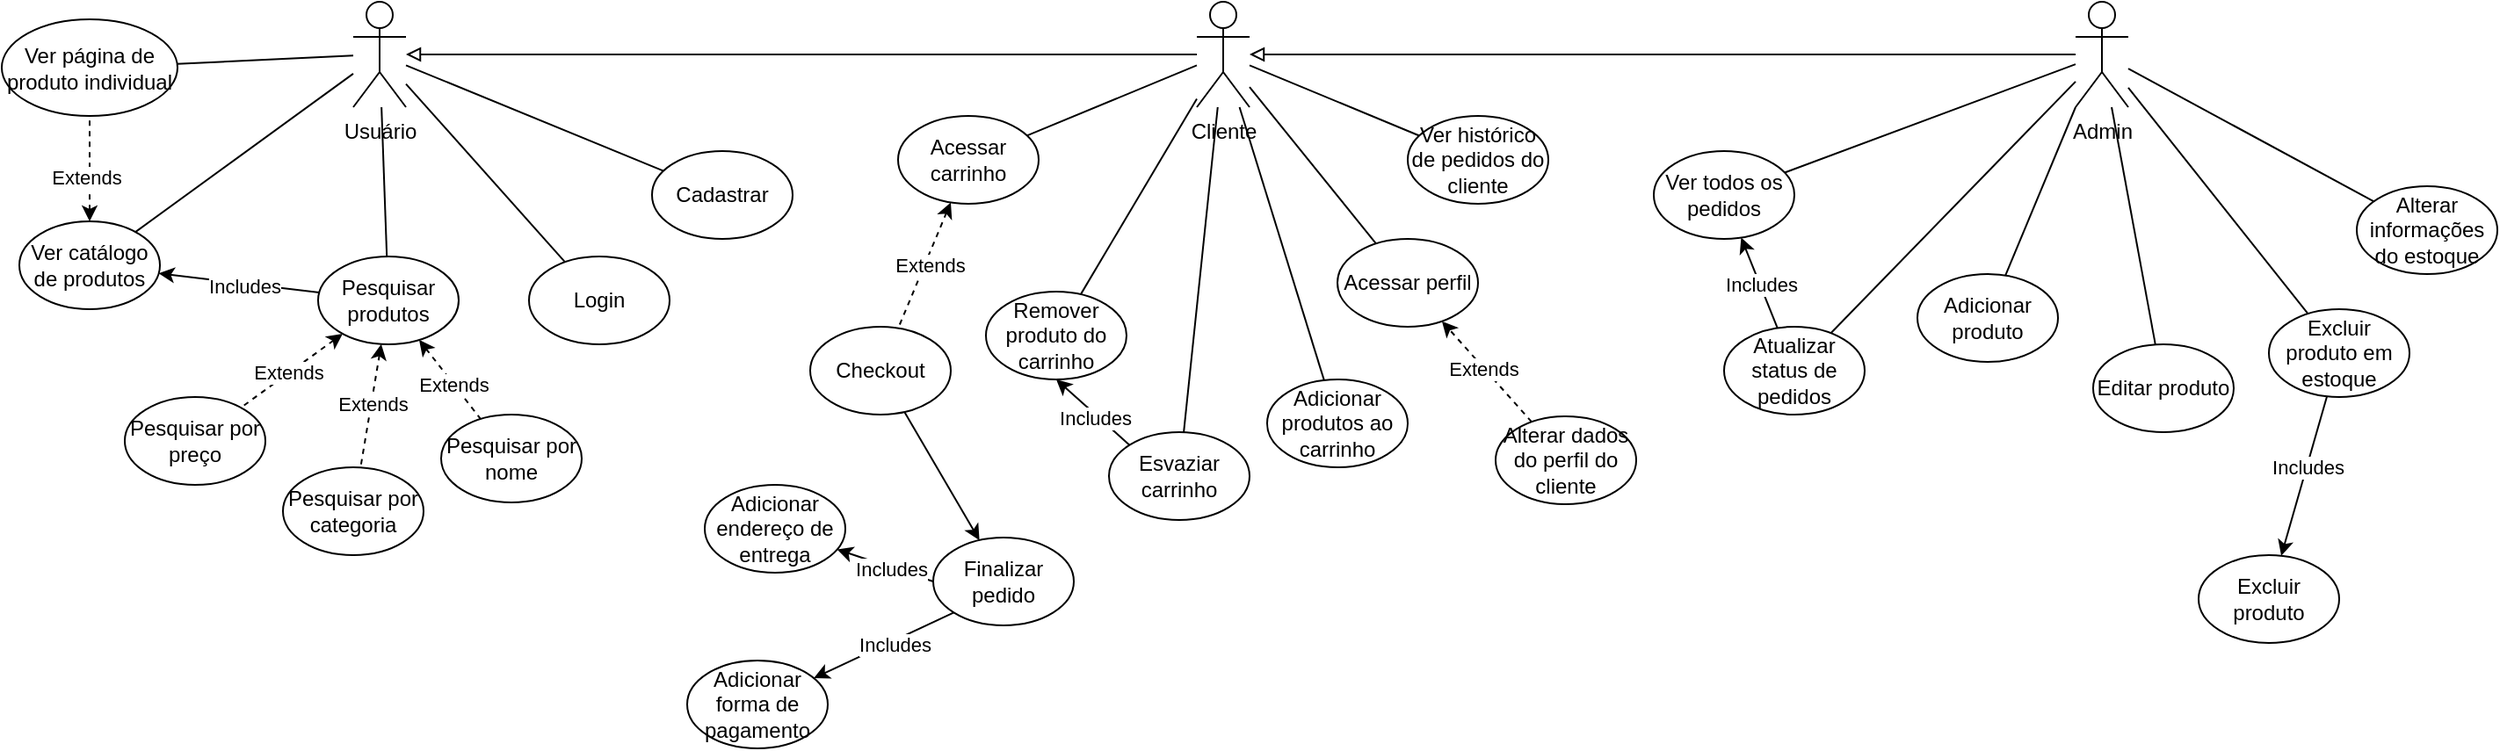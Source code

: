 <mxfile version="24.5.5" type="device">
  <diagram name="Página-1" id="Fe20O5Qa-KM9UbS3pKCC">
    <mxGraphModel dx="1247" dy="671" grid="1" gridSize="10" guides="1" tooltips="1" connect="1" arrows="1" fold="1" page="1" pageScale="1" pageWidth="1654" pageHeight="1169" math="0" shadow="0">
      <root>
        <mxCell id="0" />
        <mxCell id="1" parent="0" />
        <mxCell id="zzLdQb7FKJMLeM60pIrL-48" style="rounded=0;orthogonalLoop=1;jettySize=auto;html=1;exitX=0.5;exitY=0;exitDx=0;exitDy=0;entryX=0.5;entryY=1;entryDx=0;entryDy=0;endArrow=none;endFill=0;dashed=1;startArrow=classic;startFill=1;" edge="1" parent="1" source="7rpah2ByltG65LKHHttn-3" target="zzLdQb7FKJMLeM60pIrL-47">
          <mxGeometry relative="1" as="geometry" />
        </mxCell>
        <mxCell id="zzLdQb7FKJMLeM60pIrL-49" value="Extends" style="edgeLabel;html=1;align=center;verticalAlign=middle;resizable=0;points=[];" vertex="1" connectable="0" parent="zzLdQb7FKJMLeM60pIrL-48">
          <mxGeometry x="-0.168" y="2" relative="1" as="geometry">
            <mxPoint as="offset" />
          </mxGeometry>
        </mxCell>
        <mxCell id="7rpah2ByltG65LKHHttn-3" value="Ver catálogo de produtos" style="ellipse;whiteSpace=wrap;html=1;" parent="1" vertex="1">
          <mxGeometry x="60" y="230" width="80" height="50" as="geometry" />
        </mxCell>
        <mxCell id="7rpah2ByltG65LKHHttn-27" style="rounded=0;orthogonalLoop=1;jettySize=auto;html=1;dashed=1;startArrow=classic;startFill=1;endArrow=none;endFill=0;" parent="1" source="7rpah2ByltG65LKHHttn-5" target="7rpah2ByltG65LKHHttn-12" edge="1">
          <mxGeometry relative="1" as="geometry">
            <mxPoint x="300" y="100" as="targetPoint" />
          </mxGeometry>
        </mxCell>
        <mxCell id="7rpah2ByltG65LKHHttn-30" value="Extends" style="edgeLabel;html=1;align=center;verticalAlign=middle;resizable=0;points=[];" parent="7rpah2ByltG65LKHHttn-27" vertex="1" connectable="0">
          <mxGeometry x="-0.046" relative="1" as="geometry">
            <mxPoint as="offset" />
          </mxGeometry>
        </mxCell>
        <mxCell id="7rpah2ByltG65LKHHttn-28" style="rounded=0;orthogonalLoop=1;jettySize=auto;html=1;dashed=1;startArrow=classic;startFill=1;endArrow=none;endFill=0;" parent="1" source="7rpah2ByltG65LKHHttn-5" target="7rpah2ByltG65LKHHttn-13" edge="1">
          <mxGeometry relative="1" as="geometry" />
        </mxCell>
        <mxCell id="zzLdQb7FKJMLeM60pIrL-1" value="Extends" style="edgeLabel;html=1;align=center;verticalAlign=middle;resizable=0;points=[];" vertex="1" connectable="0" parent="7rpah2ByltG65LKHHttn-28">
          <mxGeometry x="0.109" relative="1" as="geometry">
            <mxPoint as="offset" />
          </mxGeometry>
        </mxCell>
        <mxCell id="7rpah2ByltG65LKHHttn-29" style="rounded=0;orthogonalLoop=1;jettySize=auto;html=1;dashed=1;startArrow=classic;startFill=1;endArrow=none;endFill=0;" parent="1" source="7rpah2ByltG65LKHHttn-5" target="7rpah2ByltG65LKHHttn-14" edge="1">
          <mxGeometry relative="1" as="geometry" />
        </mxCell>
        <mxCell id="zzLdQb7FKJMLeM60pIrL-2" value="Extends" style="edgeLabel;html=1;align=center;verticalAlign=middle;resizable=0;points=[];" vertex="1" connectable="0" parent="7rpah2ByltG65LKHHttn-29">
          <mxGeometry x="0.067" y="-1" relative="1" as="geometry">
            <mxPoint as="offset" />
          </mxGeometry>
        </mxCell>
        <mxCell id="zzLdQb7FKJMLeM60pIrL-3" style="rounded=0;orthogonalLoop=1;jettySize=auto;html=1;" edge="1" parent="1" source="7rpah2ByltG65LKHHttn-5" target="7rpah2ByltG65LKHHttn-3">
          <mxGeometry relative="1" as="geometry" />
        </mxCell>
        <mxCell id="zzLdQb7FKJMLeM60pIrL-4" value="Includes" style="edgeLabel;html=1;align=center;verticalAlign=middle;resizable=0;points=[];" vertex="1" connectable="0" parent="zzLdQb7FKJMLeM60pIrL-3">
          <mxGeometry x="-0.063" y="1" relative="1" as="geometry">
            <mxPoint as="offset" />
          </mxGeometry>
        </mxCell>
        <mxCell id="7rpah2ByltG65LKHHttn-5" value="Pesquisar produtos" style="ellipse;whiteSpace=wrap;html=1;" parent="1" vertex="1">
          <mxGeometry x="230" y="250" width="80" height="50" as="geometry" />
        </mxCell>
        <mxCell id="7rpah2ByltG65LKHHttn-6" value="Usuário" style="shape=umlActor;verticalLabelPosition=bottom;verticalAlign=top;html=1;outlineConnect=0;" parent="1" vertex="1">
          <mxGeometry x="250" y="105" width="30" height="60" as="geometry" />
        </mxCell>
        <mxCell id="7rpah2ByltG65LKHHttn-10" style="rounded=0;orthogonalLoop=1;jettySize=auto;html=1;endArrow=block;endFill=0;" parent="1" source="7rpah2ByltG65LKHHttn-7" target="7rpah2ByltG65LKHHttn-6" edge="1">
          <mxGeometry relative="1" as="geometry">
            <mxPoint x="225" y="220" as="targetPoint" />
          </mxGeometry>
        </mxCell>
        <mxCell id="7rpah2ByltG65LKHHttn-7" value="Cliente" style="shape=umlActor;verticalLabelPosition=bottom;verticalAlign=top;html=1;outlineConnect=0;" parent="1" vertex="1">
          <mxGeometry x="730" y="105" width="30" height="60" as="geometry" />
        </mxCell>
        <mxCell id="7rpah2ByltG65LKHHttn-9" style="rounded=0;orthogonalLoop=1;jettySize=auto;html=1;endArrow=block;endFill=0;" parent="1" source="7rpah2ByltG65LKHHttn-8" target="7rpah2ByltG65LKHHttn-7" edge="1">
          <mxGeometry relative="1" as="geometry" />
        </mxCell>
        <mxCell id="zzLdQb7FKJMLeM60pIrL-32" style="rounded=0;orthogonalLoop=1;jettySize=auto;html=1;endArrow=none;endFill=0;" edge="1" parent="1" source="7rpah2ByltG65LKHHttn-8" target="zzLdQb7FKJMLeM60pIrL-26">
          <mxGeometry relative="1" as="geometry" />
        </mxCell>
        <mxCell id="zzLdQb7FKJMLeM60pIrL-33" style="rounded=0;orthogonalLoop=1;jettySize=auto;html=1;exitX=0;exitY=1;exitDx=0;exitDy=0;exitPerimeter=0;endArrow=none;endFill=0;" edge="1" parent="1" source="7rpah2ByltG65LKHHttn-8" target="zzLdQb7FKJMLeM60pIrL-27">
          <mxGeometry relative="1" as="geometry" />
        </mxCell>
        <mxCell id="zzLdQb7FKJMLeM60pIrL-34" style="rounded=0;orthogonalLoop=1;jettySize=auto;html=1;endArrow=none;endFill=0;" edge="1" parent="1" source="7rpah2ByltG65LKHHttn-8" target="zzLdQb7FKJMLeM60pIrL-28">
          <mxGeometry relative="1" as="geometry" />
        </mxCell>
        <mxCell id="zzLdQb7FKJMLeM60pIrL-35" style="rounded=0;orthogonalLoop=1;jettySize=auto;html=1;endArrow=none;endFill=0;" edge="1" parent="1" source="7rpah2ByltG65LKHHttn-8" target="zzLdQb7FKJMLeM60pIrL-31">
          <mxGeometry relative="1" as="geometry" />
        </mxCell>
        <mxCell id="zzLdQb7FKJMLeM60pIrL-36" style="rounded=0;orthogonalLoop=1;jettySize=auto;html=1;endArrow=none;endFill=0;" edge="1" parent="1" source="7rpah2ByltG65LKHHttn-8" target="zzLdQb7FKJMLeM60pIrL-30">
          <mxGeometry relative="1" as="geometry" />
        </mxCell>
        <mxCell id="7rpah2ByltG65LKHHttn-8" value="Admin" style="shape=umlActor;verticalLabelPosition=bottom;verticalAlign=top;html=1;outlineConnect=0;" parent="1" vertex="1">
          <mxGeometry x="1230" y="105" width="30" height="60" as="geometry" />
        </mxCell>
        <mxCell id="7rpah2ByltG65LKHHttn-12" value="Pesquisar por categoria" style="ellipse;whiteSpace=wrap;html=1;" parent="1" vertex="1">
          <mxGeometry x="210" y="370" width="80" height="50" as="geometry" />
        </mxCell>
        <mxCell id="7rpah2ByltG65LKHHttn-13" value="Pesquisar por nome" style="ellipse;whiteSpace=wrap;html=1;" parent="1" vertex="1">
          <mxGeometry x="300" y="340" width="80" height="50" as="geometry" />
        </mxCell>
        <mxCell id="7rpah2ByltG65LKHHttn-14" value="Pesquisar por preço" style="ellipse;whiteSpace=wrap;html=1;" parent="1" vertex="1">
          <mxGeometry x="120" y="330" width="80" height="50" as="geometry" />
        </mxCell>
        <mxCell id="7rpah2ByltG65LKHHttn-15" value="Cadastrar" style="ellipse;whiteSpace=wrap;html=1;" parent="1" vertex="1">
          <mxGeometry x="420" y="190" width="80" height="50" as="geometry" />
        </mxCell>
        <mxCell id="7rpah2ByltG65LKHHttn-19" value="Login" style="ellipse;whiteSpace=wrap;html=1;" parent="1" vertex="1">
          <mxGeometry x="350" y="250" width="80" height="50" as="geometry" />
        </mxCell>
        <mxCell id="7rpah2ByltG65LKHHttn-21" value="Adicionar produtos ao carrinho" style="ellipse;whiteSpace=wrap;html=1;" parent="1" vertex="1">
          <mxGeometry x="770" y="320" width="80" height="50" as="geometry" />
        </mxCell>
        <mxCell id="7rpah2ByltG65LKHHttn-23" value="Acessar perfil" style="ellipse;whiteSpace=wrap;html=1;" parent="1" vertex="1">
          <mxGeometry x="810" y="240" width="80" height="50" as="geometry" />
        </mxCell>
        <mxCell id="7rpah2ByltG65LKHHttn-33" value="" style="endArrow=none;html=1;rounded=0;" parent="1" target="7rpah2ByltG65LKHHttn-5" edge="1" source="7rpah2ByltG65LKHHttn-6">
          <mxGeometry width="50" height="50" relative="1" as="geometry">
            <mxPoint x="250" y="248.28" as="sourcePoint" />
            <mxPoint x="300" y="210" as="targetPoint" />
          </mxGeometry>
        </mxCell>
        <mxCell id="7rpah2ByltG65LKHHttn-34" value="" style="endArrow=none;html=1;rounded=0;" parent="1" target="7rpah2ByltG65LKHHttn-3" edge="1" source="7rpah2ByltG65LKHHttn-6">
          <mxGeometry width="50" height="50" relative="1" as="geometry">
            <mxPoint x="250" y="268.546" as="sourcePoint" />
            <mxPoint x="330" y="260" as="targetPoint" />
          </mxGeometry>
        </mxCell>
        <mxCell id="7rpah2ByltG65LKHHttn-36" value="" style="endArrow=none;html=1;rounded=0;" parent="1" source="7rpah2ByltG65LKHHttn-6" target="7rpah2ByltG65LKHHttn-15" edge="1">
          <mxGeometry width="50" height="50" relative="1" as="geometry">
            <mxPoint x="385" y="460" as="sourcePoint" />
            <mxPoint x="435" y="410" as="targetPoint" />
          </mxGeometry>
        </mxCell>
        <mxCell id="7rpah2ByltG65LKHHttn-37" value="" style="endArrow=none;html=1;rounded=0;" parent="1" source="7rpah2ByltG65LKHHttn-6" target="7rpah2ByltG65LKHHttn-19" edge="1">
          <mxGeometry width="50" height="50" relative="1" as="geometry">
            <mxPoint x="390" y="510" as="sourcePoint" />
            <mxPoint x="440" y="460" as="targetPoint" />
          </mxGeometry>
        </mxCell>
        <mxCell id="2QKdTkEP-lg952brULw1-1" value="" style="endArrow=none;html=1;rounded=0;" parent="1" source="7rpah2ByltG65LKHHttn-7" target="7rpah2ByltG65LKHHttn-23" edge="1">
          <mxGeometry width="50" height="50" relative="1" as="geometry">
            <mxPoint x="770" y="310" as="sourcePoint" />
            <mxPoint x="820" y="260" as="targetPoint" />
          </mxGeometry>
        </mxCell>
        <mxCell id="2QKdTkEP-lg952brULw1-2" value="" style="endArrow=none;html=1;rounded=0;" parent="1" source="7rpah2ByltG65LKHHttn-7" target="7rpah2ByltG65LKHHttn-21" edge="1">
          <mxGeometry width="50" height="50" relative="1" as="geometry">
            <mxPoint x="810" y="330" as="sourcePoint" />
            <mxPoint x="860" y="280" as="targetPoint" />
          </mxGeometry>
        </mxCell>
        <mxCell id="zzLdQb7FKJMLeM60pIrL-5" value="Ver histórico de pedidos do cliente" style="ellipse;whiteSpace=wrap;html=1;shadow=0;" vertex="1" parent="1">
          <mxGeometry x="850" y="170" width="80" height="50" as="geometry" />
        </mxCell>
        <mxCell id="zzLdQb7FKJMLeM60pIrL-18" style="rounded=0;orthogonalLoop=1;jettySize=auto;html=1;" edge="1" parent="1" source="zzLdQb7FKJMLeM60pIrL-7" target="zzLdQb7FKJMLeM60pIrL-17">
          <mxGeometry relative="1" as="geometry" />
        </mxCell>
        <mxCell id="zzLdQb7FKJMLeM60pIrL-7" value="Checkout" style="ellipse;whiteSpace=wrap;html=1;shadow=0;" vertex="1" parent="1">
          <mxGeometry x="510" y="290.0" width="80" height="50" as="geometry" />
        </mxCell>
        <mxCell id="zzLdQb7FKJMLeM60pIrL-9" value="" style="endArrow=none;html=1;rounded=0;" edge="1" parent="1" source="7rpah2ByltG65LKHHttn-7" target="zzLdQb7FKJMLeM60pIrL-12">
          <mxGeometry width="50" height="50" relative="1" as="geometry">
            <mxPoint x="800" y="160" as="sourcePoint" />
            <mxPoint x="850" y="110" as="targetPoint" />
          </mxGeometry>
        </mxCell>
        <mxCell id="zzLdQb7FKJMLeM60pIrL-13" style="rounded=0;orthogonalLoop=1;jettySize=auto;html=1;dashed=1;startArrow=classic;startFill=1;endArrow=none;endFill=0;" edge="1" parent="1" source="zzLdQb7FKJMLeM60pIrL-12" target="zzLdQb7FKJMLeM60pIrL-7">
          <mxGeometry relative="1" as="geometry" />
        </mxCell>
        <mxCell id="zzLdQb7FKJMLeM60pIrL-14" value="Extends" style="edgeLabel;html=1;align=center;verticalAlign=middle;resizable=0;points=[];" vertex="1" connectable="0" parent="zzLdQb7FKJMLeM60pIrL-13">
          <mxGeometry x="-0.035" y="2" relative="1" as="geometry">
            <mxPoint as="offset" />
          </mxGeometry>
        </mxCell>
        <mxCell id="zzLdQb7FKJMLeM60pIrL-12" value="Acessar carrinho" style="ellipse;whiteSpace=wrap;html=1;shadow=0;" vertex="1" parent="1">
          <mxGeometry x="560" y="170.0" width="80" height="50" as="geometry" />
        </mxCell>
        <mxCell id="zzLdQb7FKJMLeM60pIrL-15" value="Adicionar endereço de entrega" style="ellipse;whiteSpace=wrap;html=1;shadow=0;" vertex="1" parent="1">
          <mxGeometry x="450" y="380.0" width="80" height="50" as="geometry" />
        </mxCell>
        <mxCell id="zzLdQb7FKJMLeM60pIrL-16" value="Adicionar forma de pagamento" style="ellipse;whiteSpace=wrap;html=1;shadow=0;" vertex="1" parent="1">
          <mxGeometry x="440" y="480.0" width="80" height="50" as="geometry" />
        </mxCell>
        <mxCell id="zzLdQb7FKJMLeM60pIrL-19" style="rounded=0;orthogonalLoop=1;jettySize=auto;html=1;exitX=0;exitY=0.5;exitDx=0;exitDy=0;" edge="1" parent="1" source="zzLdQb7FKJMLeM60pIrL-17" target="zzLdQb7FKJMLeM60pIrL-15">
          <mxGeometry relative="1" as="geometry" />
        </mxCell>
        <mxCell id="zzLdQb7FKJMLeM60pIrL-21" value="Includes" style="edgeLabel;html=1;align=center;verticalAlign=middle;resizable=0;points=[];" vertex="1" connectable="0" parent="zzLdQb7FKJMLeM60pIrL-19">
          <mxGeometry x="-0.128" y="1" relative="1" as="geometry">
            <mxPoint as="offset" />
          </mxGeometry>
        </mxCell>
        <mxCell id="zzLdQb7FKJMLeM60pIrL-20" style="rounded=0;orthogonalLoop=1;jettySize=auto;html=1;exitX=0;exitY=1;exitDx=0;exitDy=0;" edge="1" parent="1" source="zzLdQb7FKJMLeM60pIrL-17" target="zzLdQb7FKJMLeM60pIrL-16">
          <mxGeometry relative="1" as="geometry" />
        </mxCell>
        <mxCell id="zzLdQb7FKJMLeM60pIrL-22" value="Includes" style="edgeLabel;html=1;align=center;verticalAlign=middle;resizable=0;points=[];" vertex="1" connectable="0" parent="zzLdQb7FKJMLeM60pIrL-20">
          <mxGeometry x="-0.13" y="2" relative="1" as="geometry">
            <mxPoint as="offset" />
          </mxGeometry>
        </mxCell>
        <mxCell id="zzLdQb7FKJMLeM60pIrL-17" value="Finalizar pedido" style="ellipse;whiteSpace=wrap;html=1;shadow=0;" vertex="1" parent="1">
          <mxGeometry x="580" y="410.0" width="80" height="50" as="geometry" />
        </mxCell>
        <mxCell id="zzLdQb7FKJMLeM60pIrL-23" value="" style="endArrow=none;html=1;rounded=0;" edge="1" parent="1" source="zzLdQb7FKJMLeM60pIrL-5" target="7rpah2ByltG65LKHHttn-7">
          <mxGeometry width="50" height="50" relative="1" as="geometry">
            <mxPoint x="820" y="280" as="sourcePoint" />
            <mxPoint x="870" y="230" as="targetPoint" />
          </mxGeometry>
        </mxCell>
        <mxCell id="zzLdQb7FKJMLeM60pIrL-26" value="Atualizar status de pedidos" style="ellipse;whiteSpace=wrap;html=1;shadow=0;" vertex="1" parent="1">
          <mxGeometry x="1030" y="290.0" width="80" height="50" as="geometry" />
        </mxCell>
        <mxCell id="zzLdQb7FKJMLeM60pIrL-27" value="Adicionar produto" style="ellipse;whiteSpace=wrap;html=1;shadow=0;" vertex="1" parent="1">
          <mxGeometry x="1140" y="260.0" width="80" height="50" as="geometry" />
        </mxCell>
        <mxCell id="zzLdQb7FKJMLeM60pIrL-28" value="Editar produto" style="ellipse;whiteSpace=wrap;html=1;shadow=0;" vertex="1" parent="1">
          <mxGeometry x="1240" y="300.0" width="80" height="50" as="geometry" />
        </mxCell>
        <mxCell id="zzLdQb7FKJMLeM60pIrL-29" value="Excluir produto" style="ellipse;whiteSpace=wrap;html=1;shadow=0;" vertex="1" parent="1">
          <mxGeometry x="1300" y="420.0" width="80" height="50" as="geometry" />
        </mxCell>
        <mxCell id="zzLdQb7FKJMLeM60pIrL-30" value="Alterar informações do estoque" style="ellipse;whiteSpace=wrap;html=1;shadow=0;" vertex="1" parent="1">
          <mxGeometry x="1390" y="210.0" width="80" height="50" as="geometry" />
        </mxCell>
        <mxCell id="zzLdQb7FKJMLeM60pIrL-39" style="rounded=0;orthogonalLoop=1;jettySize=auto;html=1;" edge="1" parent="1" source="zzLdQb7FKJMLeM60pIrL-31" target="zzLdQb7FKJMLeM60pIrL-29">
          <mxGeometry relative="1" as="geometry" />
        </mxCell>
        <mxCell id="zzLdQb7FKJMLeM60pIrL-40" value="Includes" style="edgeLabel;html=1;align=center;verticalAlign=middle;resizable=0;points=[];" vertex="1" connectable="0" parent="zzLdQb7FKJMLeM60pIrL-39">
          <mxGeometry x="-0.112" relative="1" as="geometry">
            <mxPoint as="offset" />
          </mxGeometry>
        </mxCell>
        <mxCell id="zzLdQb7FKJMLeM60pIrL-31" value="Excluir produto em estoque" style="ellipse;whiteSpace=wrap;html=1;shadow=0;" vertex="1" parent="1">
          <mxGeometry x="1340" y="280.0" width="80" height="50" as="geometry" />
        </mxCell>
        <mxCell id="zzLdQb7FKJMLeM60pIrL-41" value="Remover produto do carrinho" style="ellipse;whiteSpace=wrap;html=1;shadow=0;" vertex="1" parent="1">
          <mxGeometry x="610" y="270.0" width="80" height="50" as="geometry" />
        </mxCell>
        <mxCell id="zzLdQb7FKJMLeM60pIrL-45" style="rounded=0;orthogonalLoop=1;jettySize=auto;html=1;exitX=0;exitY=0;exitDx=0;exitDy=0;entryX=0.5;entryY=1;entryDx=0;entryDy=0;" edge="1" parent="1" source="zzLdQb7FKJMLeM60pIrL-42" target="zzLdQb7FKJMLeM60pIrL-41">
          <mxGeometry relative="1" as="geometry" />
        </mxCell>
        <mxCell id="zzLdQb7FKJMLeM60pIrL-46" value="Includes" style="edgeLabel;html=1;align=center;verticalAlign=middle;resizable=0;points=[];" vertex="1" connectable="0" parent="zzLdQb7FKJMLeM60pIrL-45">
          <mxGeometry x="-0.086" y="2" relative="1" as="geometry">
            <mxPoint as="offset" />
          </mxGeometry>
        </mxCell>
        <mxCell id="zzLdQb7FKJMLeM60pIrL-42" value="Esvaziar carrinho" style="ellipse;whiteSpace=wrap;html=1;shadow=0;" vertex="1" parent="1">
          <mxGeometry x="680" y="350.0" width="80" height="50" as="geometry" />
        </mxCell>
        <mxCell id="zzLdQb7FKJMLeM60pIrL-43" value="" style="endArrow=none;html=1;rounded=0;" edge="1" parent="1" source="zzLdQb7FKJMLeM60pIrL-42" target="7rpah2ByltG65LKHHttn-7">
          <mxGeometry width="50" height="50" relative="1" as="geometry">
            <mxPoint x="700" y="280" as="sourcePoint" />
            <mxPoint x="750" y="230" as="targetPoint" />
          </mxGeometry>
        </mxCell>
        <mxCell id="zzLdQb7FKJMLeM60pIrL-44" value="" style="endArrow=none;html=1;rounded=0;" edge="1" parent="1" source="zzLdQb7FKJMLeM60pIrL-41" target="7rpah2ByltG65LKHHttn-7">
          <mxGeometry width="50" height="50" relative="1" as="geometry">
            <mxPoint x="650" y="260" as="sourcePoint" />
            <mxPoint x="700" y="210" as="targetPoint" />
          </mxGeometry>
        </mxCell>
        <mxCell id="zzLdQb7FKJMLeM60pIrL-47" value="Ver página de produto individual" style="ellipse;whiteSpace=wrap;html=1;shadow=0;" vertex="1" parent="1">
          <mxGeometry x="50" y="115" width="100" height="55" as="geometry" />
        </mxCell>
        <mxCell id="zzLdQb7FKJMLeM60pIrL-50" value="" style="endArrow=none;html=1;rounded=0;" edge="1" parent="1" source="zzLdQb7FKJMLeM60pIrL-47" target="7rpah2ByltG65LKHHttn-6">
          <mxGeometry width="50" height="50" relative="1" as="geometry">
            <mxPoint x="180" y="150" as="sourcePoint" />
            <mxPoint x="230" y="100" as="targetPoint" />
          </mxGeometry>
        </mxCell>
        <mxCell id="zzLdQb7FKJMLeM60pIrL-51" value="Ver todos os pedidos" style="ellipse;whiteSpace=wrap;html=1;shadow=0;" vertex="1" parent="1">
          <mxGeometry x="990" y="190.0" width="80" height="50" as="geometry" />
        </mxCell>
        <mxCell id="zzLdQb7FKJMLeM60pIrL-52" value="" style="endArrow=none;html=1;rounded=0;" edge="1" parent="1" source="zzLdQb7FKJMLeM60pIrL-51" target="7rpah2ByltG65LKHHttn-8">
          <mxGeometry width="50" height="50" relative="1" as="geometry">
            <mxPoint x="1100" y="200" as="sourcePoint" />
            <mxPoint x="1150" y="150" as="targetPoint" />
          </mxGeometry>
        </mxCell>
        <mxCell id="zzLdQb7FKJMLeM60pIrL-53" value="" style="endArrow=classic;html=1;rounded=0;startArrow=none;startFill=0;endFill=1;" edge="1" parent="1" source="zzLdQb7FKJMLeM60pIrL-26" target="zzLdQb7FKJMLeM60pIrL-51">
          <mxGeometry width="50" height="50" relative="1" as="geometry">
            <mxPoint x="990" y="290" as="sourcePoint" />
            <mxPoint x="1040" y="240" as="targetPoint" />
          </mxGeometry>
        </mxCell>
        <mxCell id="zzLdQb7FKJMLeM60pIrL-54" value="Includes" style="edgeLabel;html=1;align=center;verticalAlign=middle;resizable=0;points=[];" vertex="1" connectable="0" parent="zzLdQb7FKJMLeM60pIrL-53">
          <mxGeometry x="-0.037" relative="1" as="geometry">
            <mxPoint as="offset" />
          </mxGeometry>
        </mxCell>
        <mxCell id="zzLdQb7FKJMLeM60pIrL-55" value="Alterar dados do perfil do cliente" style="ellipse;whiteSpace=wrap;html=1;shadow=0;" vertex="1" parent="1">
          <mxGeometry x="900" y="341.0" width="80" height="50" as="geometry" />
        </mxCell>
        <mxCell id="zzLdQb7FKJMLeM60pIrL-56" value="" style="endArrow=classic;html=1;rounded=0;endFill=1;startArrow=none;startFill=0;dashed=1;" edge="1" parent="1" source="zzLdQb7FKJMLeM60pIrL-55" target="7rpah2ByltG65LKHHttn-23">
          <mxGeometry width="50" height="50" relative="1" as="geometry">
            <mxPoint x="890" y="340" as="sourcePoint" />
            <mxPoint x="940" y="290" as="targetPoint" />
          </mxGeometry>
        </mxCell>
        <mxCell id="zzLdQb7FKJMLeM60pIrL-57" value="Extends" style="edgeLabel;html=1;align=center;verticalAlign=middle;resizable=0;points=[];" vertex="1" connectable="0" parent="zzLdQb7FKJMLeM60pIrL-56">
          <mxGeometry x="0.074" y="1" relative="1" as="geometry">
            <mxPoint as="offset" />
          </mxGeometry>
        </mxCell>
      </root>
    </mxGraphModel>
  </diagram>
</mxfile>
